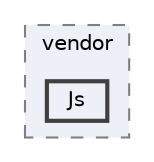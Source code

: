 digraph "dev.sharpishly.com/website/vendor/Js"
{
 // LATEX_PDF_SIZE
  bgcolor="transparent";
  edge [fontname=Helvetica,fontsize=10,labelfontname=Helvetica,labelfontsize=10];
  node [fontname=Helvetica,fontsize=10,shape=box,height=0.2,width=0.4];
  compound=true
  subgraph clusterdir_6031a4b2d1cb1e9d66cf451e65c1ec22 {
    graph [ bgcolor="#edf0f7", pencolor="grey50", label="vendor", fontname=Helvetica,fontsize=10 style="filled,dashed", URL="dir_6031a4b2d1cb1e9d66cf451e65c1ec22.html",tooltip=""]
  dir_6567056eb0316880bc9c2ce1816a7819 [label="Js", fillcolor="#edf0f7", color="grey25", style="filled,bold", URL="dir_6567056eb0316880bc9c2ce1816a7819.html",tooltip=""];
  }
}
